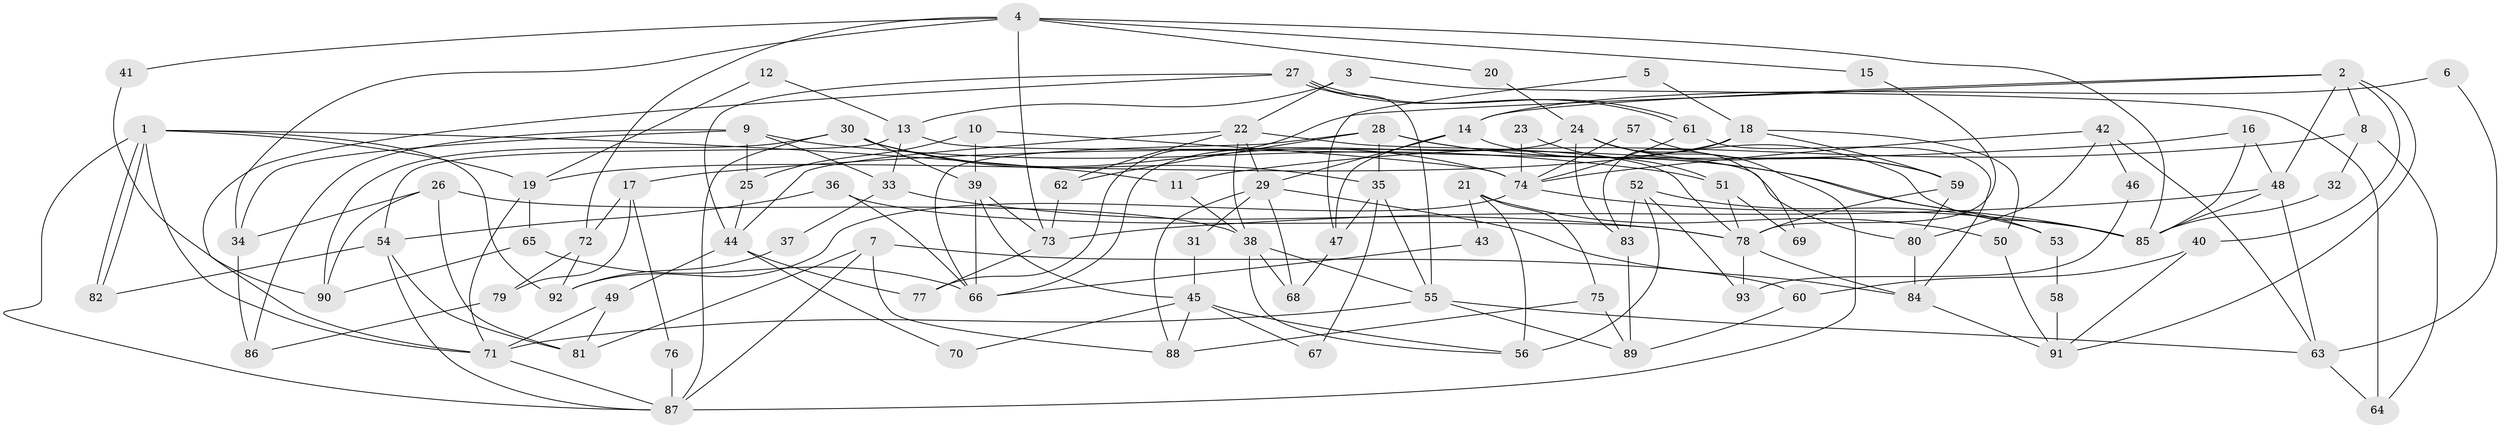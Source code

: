 // Generated by graph-tools (version 1.1) at 2025/35/03/09/25 02:35:59]
// undirected, 93 vertices, 186 edges
graph export_dot {
graph [start="1"]
  node [color=gray90,style=filled];
  1;
  2;
  3;
  4;
  5;
  6;
  7;
  8;
  9;
  10;
  11;
  12;
  13;
  14;
  15;
  16;
  17;
  18;
  19;
  20;
  21;
  22;
  23;
  24;
  25;
  26;
  27;
  28;
  29;
  30;
  31;
  32;
  33;
  34;
  35;
  36;
  37;
  38;
  39;
  40;
  41;
  42;
  43;
  44;
  45;
  46;
  47;
  48;
  49;
  50;
  51;
  52;
  53;
  54;
  55;
  56;
  57;
  58;
  59;
  60;
  61;
  62;
  63;
  64;
  65;
  66;
  67;
  68;
  69;
  70;
  71;
  72;
  73;
  74;
  75;
  76;
  77;
  78;
  79;
  80;
  81;
  82;
  83;
  84;
  85;
  86;
  87;
  88;
  89;
  90;
  91;
  92;
  93;
  1 -- 19;
  1 -- 82;
  1 -- 82;
  1 -- 11;
  1 -- 71;
  1 -- 87;
  1 -- 92;
  2 -- 91;
  2 -- 8;
  2 -- 14;
  2 -- 40;
  2 -- 48;
  2 -- 77;
  3 -- 22;
  3 -- 13;
  3 -- 64;
  4 -- 85;
  4 -- 73;
  4 -- 15;
  4 -- 20;
  4 -- 34;
  4 -- 41;
  4 -- 72;
  5 -- 47;
  5 -- 18;
  6 -- 14;
  6 -- 63;
  7 -- 81;
  7 -- 87;
  7 -- 60;
  7 -- 88;
  8 -- 11;
  8 -- 64;
  8 -- 32;
  9 -- 25;
  9 -- 34;
  9 -- 33;
  9 -- 51;
  9 -- 86;
  10 -- 74;
  10 -- 39;
  10 -- 25;
  11 -- 38;
  12 -- 13;
  12 -- 19;
  13 -- 54;
  13 -- 80;
  13 -- 33;
  14 -- 47;
  14 -- 29;
  14 -- 85;
  15 -- 78;
  16 -- 48;
  16 -- 85;
  16 -- 17;
  17 -- 72;
  17 -- 76;
  17 -- 79;
  18 -- 59;
  18 -- 19;
  18 -- 50;
  18 -- 83;
  19 -- 65;
  19 -- 71;
  20 -- 24;
  21 -- 50;
  21 -- 75;
  21 -- 43;
  21 -- 56;
  22 -- 38;
  22 -- 44;
  22 -- 29;
  22 -- 62;
  22 -- 78;
  23 -- 74;
  23 -- 51;
  24 -- 87;
  24 -- 59;
  24 -- 66;
  24 -- 69;
  24 -- 83;
  25 -- 44;
  26 -- 81;
  26 -- 38;
  26 -- 34;
  26 -- 90;
  27 -- 71;
  27 -- 61;
  27 -- 61;
  27 -- 44;
  27 -- 55;
  28 -- 35;
  28 -- 85;
  28 -- 53;
  28 -- 62;
  28 -- 66;
  29 -- 31;
  29 -- 68;
  29 -- 84;
  29 -- 88;
  30 -- 74;
  30 -- 39;
  30 -- 35;
  30 -- 87;
  30 -- 90;
  31 -- 45;
  32 -- 85;
  33 -- 37;
  33 -- 78;
  34 -- 86;
  35 -- 55;
  35 -- 47;
  35 -- 67;
  36 -- 78;
  36 -- 66;
  36 -- 54;
  37 -- 92;
  38 -- 56;
  38 -- 55;
  38 -- 68;
  39 -- 66;
  39 -- 73;
  39 -- 45;
  40 -- 60;
  40 -- 91;
  41 -- 90;
  42 -- 63;
  42 -- 74;
  42 -- 46;
  42 -- 80;
  43 -- 66;
  44 -- 77;
  44 -- 49;
  44 -- 70;
  45 -- 88;
  45 -- 56;
  45 -- 67;
  45 -- 70;
  46 -- 93;
  47 -- 68;
  48 -- 85;
  48 -- 63;
  48 -- 73;
  49 -- 71;
  49 -- 81;
  50 -- 91;
  51 -- 78;
  51 -- 69;
  52 -- 83;
  52 -- 56;
  52 -- 53;
  52 -- 93;
  53 -- 58;
  54 -- 87;
  54 -- 81;
  54 -- 82;
  55 -- 71;
  55 -- 63;
  55 -- 89;
  57 -- 74;
  57 -- 59;
  58 -- 91;
  59 -- 78;
  59 -- 80;
  60 -- 89;
  61 -- 84;
  61 -- 74;
  62 -- 73;
  63 -- 64;
  65 -- 90;
  65 -- 66;
  71 -- 87;
  72 -- 79;
  72 -- 92;
  73 -- 77;
  74 -- 92;
  74 -- 85;
  75 -- 89;
  75 -- 88;
  76 -- 87;
  78 -- 84;
  78 -- 93;
  79 -- 86;
  80 -- 84;
  83 -- 89;
  84 -- 91;
}
